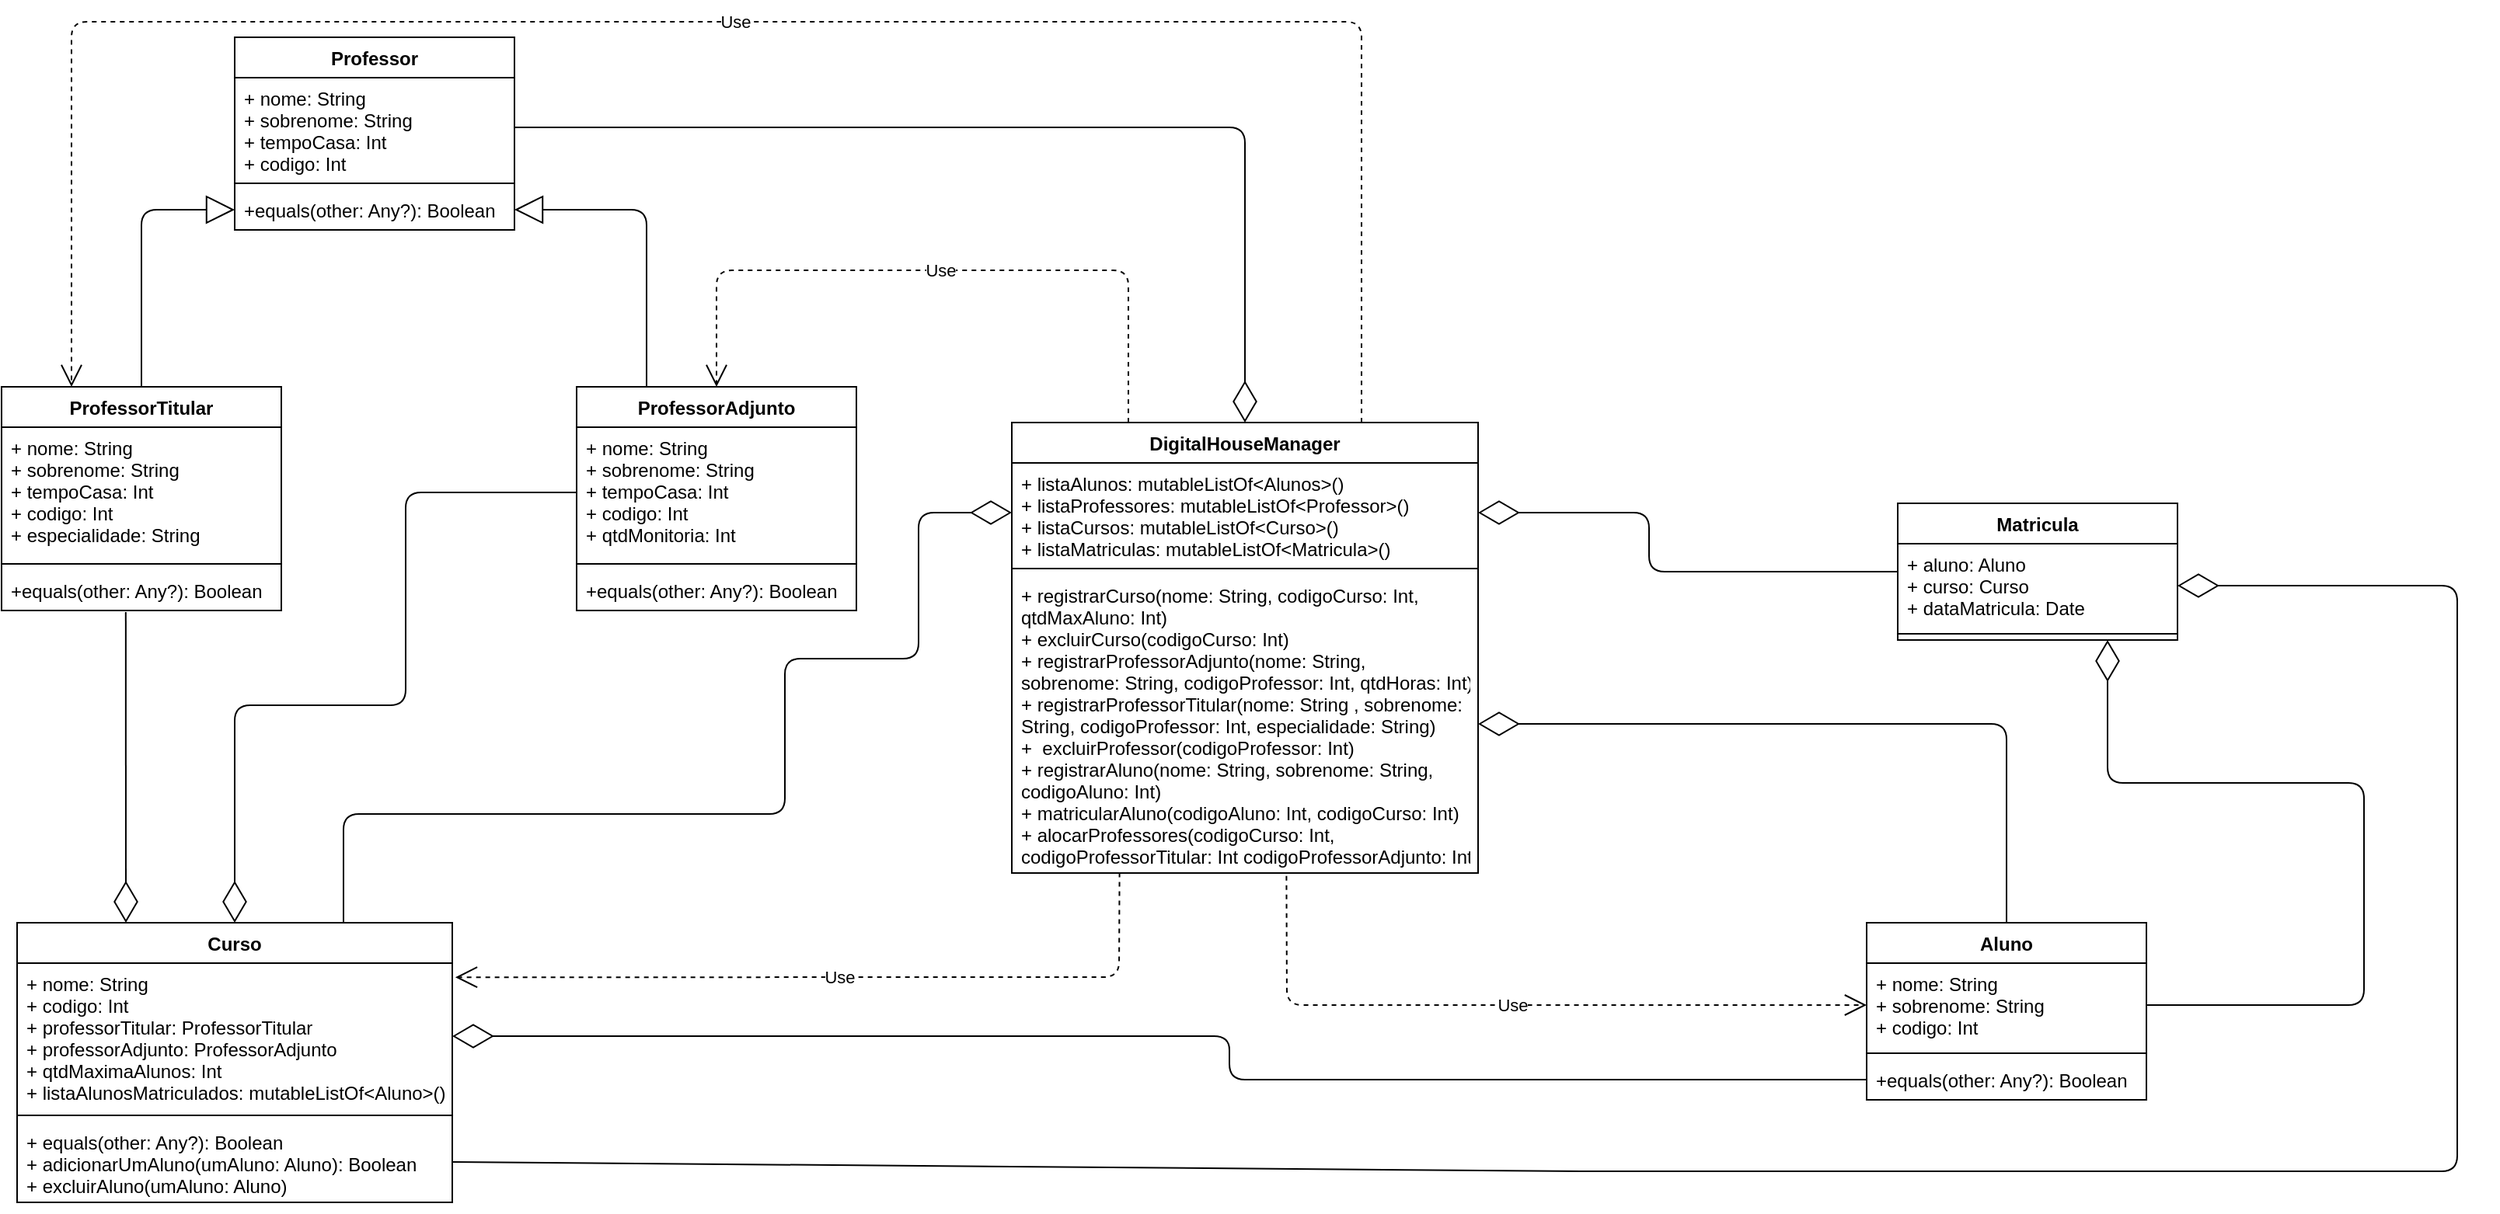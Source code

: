 <mxfile version="13.7.3" type="device"><diagram id="W5bJ98WTCNUcFuQnqq-C" name="Página-1"><mxGraphModel dx="765" dy="647" grid="1" gridSize="10" guides="1" tooltips="1" connect="1" arrows="1" fold="1" page="1" pageScale="1" pageWidth="827" pageHeight="1169" math="0" shadow="0"><root><mxCell id="0"/><mxCell id="1" parent="0"/><mxCell id="LvydxnMANj6FS6Y2i7AE-9" value="Professor" style="swimlane;fontStyle=1;align=center;verticalAlign=top;childLayout=stackLayout;horizontal=1;startSize=26;horizontalStack=0;resizeParent=1;resizeParentMax=0;resizeLast=0;collapsible=1;marginBottom=0;" vertex="1" parent="1"><mxGeometry x="180" y="40" width="180" height="124" as="geometry"/></mxCell><mxCell id="LvydxnMANj6FS6Y2i7AE-10" value="+ nome: String&#10;+ sobrenome: String&#10;+ tempoCasa: Int&#10;+ codigo: Int" style="text;strokeColor=none;fillColor=none;align=left;verticalAlign=top;spacingLeft=4;spacingRight=4;overflow=hidden;rotatable=0;points=[[0,0.5],[1,0.5]];portConstraint=eastwest;" vertex="1" parent="LvydxnMANj6FS6Y2i7AE-9"><mxGeometry y="26" width="180" height="64" as="geometry"/></mxCell><mxCell id="LvydxnMANj6FS6Y2i7AE-11" value="" style="line;strokeWidth=1;fillColor=none;align=left;verticalAlign=middle;spacingTop=-1;spacingLeft=3;spacingRight=3;rotatable=0;labelPosition=right;points=[];portConstraint=eastwest;" vertex="1" parent="LvydxnMANj6FS6Y2i7AE-9"><mxGeometry y="90" width="180" height="8" as="geometry"/></mxCell><mxCell id="LvydxnMANj6FS6Y2i7AE-12" value="+equals(other: Any?): Boolean " style="text;strokeColor=none;fillColor=none;align=left;verticalAlign=top;spacingLeft=4;spacingRight=4;overflow=hidden;rotatable=0;points=[[0,0.5],[1,0.5]];portConstraint=eastwest;" vertex="1" parent="LvydxnMANj6FS6Y2i7AE-9"><mxGeometry y="98" width="180" height="26" as="geometry"/></mxCell><mxCell id="LvydxnMANj6FS6Y2i7AE-21" value="" style="endArrow=block;endSize=16;endFill=0;html=1;exitX=0.5;exitY=0;exitDx=0;exitDy=0;entryX=0;entryY=0.5;entryDx=0;entryDy=0;" edge="1" parent="1" source="LvydxnMANj6FS6Y2i7AE-13" target="LvydxnMANj6FS6Y2i7AE-12"><mxGeometry width="160" relative="1" as="geometry"><mxPoint x="610" y="320" as="sourcePoint"/><mxPoint x="770" y="320" as="targetPoint"/><Array as="points"><mxPoint x="120" y="151"/></Array></mxGeometry></mxCell><mxCell id="LvydxnMANj6FS6Y2i7AE-13" value="ProfessorTitular" style="swimlane;fontStyle=1;align=center;verticalAlign=top;childLayout=stackLayout;horizontal=1;startSize=26;horizontalStack=0;resizeParent=1;resizeParentMax=0;resizeLast=0;collapsible=1;marginBottom=0;" vertex="1" parent="1"><mxGeometry x="30" y="265" width="180" height="144" as="geometry"/></mxCell><mxCell id="LvydxnMANj6FS6Y2i7AE-14" value="+ nome: String&#10;+ sobrenome: String&#10;+ tempoCasa: Int&#10;+ codigo: Int&#10;+ especialidade: String" style="text;strokeColor=none;fillColor=none;align=left;verticalAlign=top;spacingLeft=4;spacingRight=4;overflow=hidden;rotatable=0;points=[[0,0.5],[1,0.5]];portConstraint=eastwest;" vertex="1" parent="LvydxnMANj6FS6Y2i7AE-13"><mxGeometry y="26" width="180" height="84" as="geometry"/></mxCell><mxCell id="LvydxnMANj6FS6Y2i7AE-15" value="" style="line;strokeWidth=1;fillColor=none;align=left;verticalAlign=middle;spacingTop=-1;spacingLeft=3;spacingRight=3;rotatable=0;labelPosition=right;points=[];portConstraint=eastwest;" vertex="1" parent="LvydxnMANj6FS6Y2i7AE-13"><mxGeometry y="110" width="180" height="8" as="geometry"/></mxCell><mxCell id="LvydxnMANj6FS6Y2i7AE-16" value="+equals(other: Any?): Boolean " style="text;strokeColor=none;fillColor=none;align=left;verticalAlign=top;spacingLeft=4;spacingRight=4;overflow=hidden;rotatable=0;points=[[0,0.5],[1,0.5]];portConstraint=eastwest;" vertex="1" parent="LvydxnMANj6FS6Y2i7AE-13"><mxGeometry y="118" width="180" height="26" as="geometry"/></mxCell><mxCell id="LvydxnMANj6FS6Y2i7AE-22" value="" style="endArrow=block;endSize=16;endFill=0;html=1;entryX=1;entryY=0.5;entryDx=0;entryDy=0;exitX=0.25;exitY=0;exitDx=0;exitDy=0;" edge="1" parent="1" source="LvydxnMANj6FS6Y2i7AE-17" target="LvydxnMANj6FS6Y2i7AE-12"><mxGeometry width="160" relative="1" as="geometry"><mxPoint x="414" y="270" as="sourcePoint"/><mxPoint x="474" y="151" as="targetPoint"/><Array as="points"><mxPoint x="445" y="151"/></Array></mxGeometry></mxCell><mxCell id="LvydxnMANj6FS6Y2i7AE-30" value="" style="endArrow=diamondThin;endFill=0;endSize=24;html=1;entryX=0.25;entryY=0;entryDx=0;entryDy=0;exitX=0.444;exitY=1.038;exitDx=0;exitDy=0;exitPerimeter=0;" edge="1" parent="1" source="LvydxnMANj6FS6Y2i7AE-16" target="LvydxnMANj6FS6Y2i7AE-5"><mxGeometry width="160" relative="1" as="geometry"><mxPoint x="100" y="430" as="sourcePoint"/><mxPoint x="270" y="460" as="targetPoint"/><Array as="points"/></mxGeometry></mxCell><mxCell id="LvydxnMANj6FS6Y2i7AE-31" value="" style="endArrow=diamondThin;endFill=0;endSize=24;html=1;entryX=0.5;entryY=0;entryDx=0;entryDy=0;exitX=0;exitY=0.5;exitDx=0;exitDy=0;" edge="1" parent="1" source="LvydxnMANj6FS6Y2i7AE-18" target="LvydxnMANj6FS6Y2i7AE-5"><mxGeometry width="160" relative="1" as="geometry"><mxPoint x="464" y="411" as="sourcePoint"/><mxPoint x="520" y="450" as="targetPoint"/><Array as="points"><mxPoint x="290" y="333"/><mxPoint x="290" y="470"/><mxPoint x="180" y="470"/></Array></mxGeometry></mxCell><mxCell id="LvydxnMANj6FS6Y2i7AE-32" value="" style="endArrow=diamondThin;endFill=0;endSize=24;html=1;exitX=0;exitY=0.5;exitDx=0;exitDy=0;entryX=1;entryY=0.5;entryDx=0;entryDy=0;" edge="1" parent="1" source="LvydxnMANj6FS6Y2i7AE-4" target="LvydxnMANj6FS6Y2i7AE-6"><mxGeometry width="160" relative="1" as="geometry"><mxPoint x="610" y="450" as="sourcePoint"/><mxPoint x="600" y="763" as="targetPoint"/><Array as="points"><mxPoint x="820" y="711"/><mxPoint x="820" y="683"/></Array></mxGeometry></mxCell><mxCell id="LvydxnMANj6FS6Y2i7AE-37" value="" style="endArrow=diamondThin;endFill=0;endSize=24;html=1;entryX=1;entryY=0.5;entryDx=0;entryDy=0;exitX=1;exitY=0.5;exitDx=0;exitDy=0;" edge="1" parent="1" source="LvydxnMANj6FS6Y2i7AE-8" target="LvydxnMANj6FS6Y2i7AE-34"><mxGeometry width="160" relative="1" as="geometry"><mxPoint x="320" y="960" as="sourcePoint"/><mxPoint x="1510" y="390" as="targetPoint"/><Array as="points"><mxPoint x="1040" y="770"/><mxPoint x="1610" y="770"/><mxPoint x="1610" y="393"/></Array></mxGeometry></mxCell><mxCell id="LvydxnMANj6FS6Y2i7AE-38" value="" style="endArrow=diamondThin;endFill=0;endSize=24;html=1;exitX=1;exitY=0.5;exitDx=0;exitDy=0;entryX=0.75;entryY=1;entryDx=0;entryDy=0;" edge="1" parent="1" source="LvydxnMANj6FS6Y2i7AE-2" target="LvydxnMANj6FS6Y2i7AE-33"><mxGeometry width="160" relative="1" as="geometry"><mxPoint x="630" y="840" as="sourcePoint"/><mxPoint x="960" y="603" as="targetPoint"/><Array as="points"><mxPoint x="1550" y="663"/><mxPoint x="1550" y="520"/><mxPoint x="1385" y="520"/></Array></mxGeometry></mxCell><mxCell id="LvydxnMANj6FS6Y2i7AE-43" value="DigitalHouseManager&#10;" style="swimlane;fontStyle=1;align=center;verticalAlign=top;childLayout=stackLayout;horizontal=1;startSize=26;horizontalStack=0;resizeParent=1;resizeParentMax=0;resizeLast=0;collapsible=1;marginBottom=0;" vertex="1" parent="1"><mxGeometry x="680" y="288" width="300" height="290" as="geometry"/></mxCell><mxCell id="LvydxnMANj6FS6Y2i7AE-44" value="+ listaAlunos: mutableListOf&lt;Alunos&gt;()&#10;+ listaProfessores: mutableListOf&lt;Professor&gt;()&#10;+ listaCursos: mutableListOf&lt;Curso&gt;()&#10;+ listaMatriculas: mutableListOf&lt;Matricula&gt;()" style="text;strokeColor=none;fillColor=none;align=left;verticalAlign=top;spacingLeft=4;spacingRight=4;overflow=hidden;rotatable=0;points=[[0,0.5],[1,0.5]];portConstraint=eastwest;" vertex="1" parent="LvydxnMANj6FS6Y2i7AE-43"><mxGeometry y="26" width="300" height="64" as="geometry"/></mxCell><mxCell id="LvydxnMANj6FS6Y2i7AE-45" value="" style="line;strokeWidth=1;fillColor=none;align=left;verticalAlign=middle;spacingTop=-1;spacingLeft=3;spacingRight=3;rotatable=0;labelPosition=right;points=[];portConstraint=eastwest;" vertex="1" parent="LvydxnMANj6FS6Y2i7AE-43"><mxGeometry y="90" width="300" height="8" as="geometry"/></mxCell><mxCell id="LvydxnMANj6FS6Y2i7AE-51" value="+ registrarCurso(nome: String, codigoCurso: Int, &#10;qtdMaxAluno: Int)&#10;+ excluirCurso(codigoCurso: Int)&#10;+ registrarProfessorAdjunto(nome: String, &#10;sobrenome: String, codigoProfessor: Int, qtdHoras: Int)&#10;+ registrarProfessorTitular(nome: String , sobrenome: &#10;String, codigoProfessor: Int, especialidade: String)&#10;+  excluirProfessor(codigoProfessor: Int)&#10;+ registrarAluno(nome: String, sobrenome: String, &#10;codigoAluno: Int)&#10;+ matricularAluno(codigoAluno: Int, codigoCurso: Int)&#10;+ alocarProfessores(codigoCurso: Int,&#10;codigoProfessorTitular: Int codigoProfessorAdjunto: Int)" style="text;strokeColor=none;fillColor=none;align=left;verticalAlign=top;spacingLeft=4;spacingRight=4;overflow=hidden;rotatable=0;points=[[0,0.5],[1,0.5]];portConstraint=eastwest;" vertex="1" parent="LvydxnMANj6FS6Y2i7AE-43"><mxGeometry y="98" width="300" height="192" as="geometry"/></mxCell><mxCell id="LvydxnMANj6FS6Y2i7AE-47" value="" style="endArrow=diamondThin;endFill=0;endSize=24;html=1;exitX=1;exitY=0.5;exitDx=0;exitDy=0;entryX=0.5;entryY=0;entryDx=0;entryDy=0;" edge="1" parent="1" source="LvydxnMANj6FS6Y2i7AE-10" target="LvydxnMANj6FS6Y2i7AE-43"><mxGeometry width="160" relative="1" as="geometry"><mxPoint x="590" y="340" as="sourcePoint"/><mxPoint x="750" y="340" as="targetPoint"/><Array as="points"><mxPoint x="830" y="98"/></Array></mxGeometry></mxCell><mxCell id="LvydxnMANj6FS6Y2i7AE-48" value="" style="endArrow=diamondThin;endFill=0;endSize=24;html=1;exitX=0.5;exitY=0;exitDx=0;exitDy=0;" edge="1" parent="1" source="LvydxnMANj6FS6Y2i7AE-1" target="LvydxnMANj6FS6Y2i7AE-51"><mxGeometry width="160" relative="1" as="geometry"><mxPoint x="1310" y="730" as="sourcePoint"/><mxPoint x="825" y="690" as="targetPoint"/><Array as="points"><mxPoint x="1320" y="482"/></Array></mxGeometry></mxCell><mxCell id="LvydxnMANj6FS6Y2i7AE-49" value="" style="endArrow=diamondThin;endFill=0;endSize=24;html=1;exitX=0.75;exitY=0;exitDx=0;exitDy=0;entryX=0;entryY=0.5;entryDx=0;entryDy=0;" edge="1" parent="1" source="LvydxnMANj6FS6Y2i7AE-5" target="LvydxnMANj6FS6Y2i7AE-44"><mxGeometry width="160" relative="1" as="geometry"><mxPoint x="590" y="340" as="sourcePoint"/><mxPoint x="750" y="340" as="targetPoint"/><Array as="points"><mxPoint x="250" y="540"/><mxPoint x="534" y="540"/><mxPoint x="534" y="440"/><mxPoint x="620" y="440"/><mxPoint x="620" y="346"/></Array></mxGeometry></mxCell><mxCell id="LvydxnMANj6FS6Y2i7AE-50" value="" style="endArrow=diamondThin;endFill=0;endSize=24;html=1;exitX=0;exitY=0.5;exitDx=0;exitDy=0;entryX=1;entryY=0.5;entryDx=0;entryDy=0;" edge="1" parent="1" source="LvydxnMANj6FS6Y2i7AE-33" target="LvydxnMANj6FS6Y2i7AE-44"><mxGeometry width="160" relative="1" as="geometry"><mxPoint x="590" y="340" as="sourcePoint"/><mxPoint x="1050" y="350" as="targetPoint"/><Array as="points"><mxPoint x="1090" y="384"/><mxPoint x="1090" y="346"/></Array></mxGeometry></mxCell><mxCell id="LvydxnMANj6FS6Y2i7AE-17" value="ProfessorAdjunto" style="swimlane;fontStyle=1;align=center;verticalAlign=top;childLayout=stackLayout;horizontal=1;startSize=26;horizontalStack=0;resizeParent=1;resizeParentMax=0;resizeLast=0;collapsible=1;marginBottom=0;" vertex="1" parent="1"><mxGeometry x="400" y="265" width="180" height="144" as="geometry"/></mxCell><mxCell id="LvydxnMANj6FS6Y2i7AE-18" value="+ nome: String&#10;+ sobrenome: String&#10;+ tempoCasa: Int&#10;+ codigo: Int&#10;+ qtdMonitoria: Int" style="text;strokeColor=none;fillColor=none;align=left;verticalAlign=top;spacingLeft=4;spacingRight=4;overflow=hidden;rotatable=0;points=[[0,0.5],[1,0.5]];portConstraint=eastwest;" vertex="1" parent="LvydxnMANj6FS6Y2i7AE-17"><mxGeometry y="26" width="180" height="84" as="geometry"/></mxCell><mxCell id="LvydxnMANj6FS6Y2i7AE-19" value="" style="line;strokeWidth=1;fillColor=none;align=left;verticalAlign=middle;spacingTop=-1;spacingLeft=3;spacingRight=3;rotatable=0;labelPosition=right;points=[];portConstraint=eastwest;" vertex="1" parent="LvydxnMANj6FS6Y2i7AE-17"><mxGeometry y="110" width="180" height="8" as="geometry"/></mxCell><mxCell id="LvydxnMANj6FS6Y2i7AE-20" value="+equals(other: Any?): Boolean " style="text;strokeColor=none;fillColor=none;align=left;verticalAlign=top;spacingLeft=4;spacingRight=4;overflow=hidden;rotatable=0;points=[[0,0.5],[1,0.5]];portConstraint=eastwest;" vertex="1" parent="LvydxnMANj6FS6Y2i7AE-17"><mxGeometry y="118" width="180" height="26" as="geometry"/></mxCell><mxCell id="LvydxnMANj6FS6Y2i7AE-33" value="Matricula" style="swimlane;fontStyle=1;align=center;verticalAlign=top;childLayout=stackLayout;horizontal=1;startSize=26;horizontalStack=0;resizeParent=1;resizeParentMax=0;resizeLast=0;collapsible=1;marginBottom=0;" vertex="1" parent="1"><mxGeometry x="1250" y="340" width="180" height="88" as="geometry"/></mxCell><mxCell id="LvydxnMANj6FS6Y2i7AE-34" value="+ aluno: Aluno&#10;+ curso: Curso&#10;+ dataMatricula: Date" style="text;strokeColor=none;fillColor=none;align=left;verticalAlign=top;spacingLeft=4;spacingRight=4;overflow=hidden;rotatable=0;points=[[0,0.5],[1,0.5]];portConstraint=eastwest;" vertex="1" parent="LvydxnMANj6FS6Y2i7AE-33"><mxGeometry y="26" width="180" height="54" as="geometry"/></mxCell><mxCell id="LvydxnMANj6FS6Y2i7AE-35" value="" style="line;strokeWidth=1;fillColor=none;align=left;verticalAlign=middle;spacingTop=-1;spacingLeft=3;spacingRight=3;rotatable=0;labelPosition=right;points=[];portConstraint=eastwest;" vertex="1" parent="LvydxnMANj6FS6Y2i7AE-33"><mxGeometry y="80" width="180" height="8" as="geometry"/></mxCell><mxCell id="LvydxnMANj6FS6Y2i7AE-52" value="Use" style="endArrow=open;endSize=12;dashed=1;html=1;exitX=0.231;exitY=0.999;exitDx=0;exitDy=0;exitPerimeter=0;entryX=1.007;entryY=0.097;entryDx=0;entryDy=0;entryPerimeter=0;" edge="1" parent="1" source="LvydxnMANj6FS6Y2i7AE-51" target="LvydxnMANj6FS6Y2i7AE-6"><mxGeometry width="160" relative="1" as="geometry"><mxPoint x="1050" y="510" as="sourcePoint"/><mxPoint x="1210" y="510" as="targetPoint"/><Array as="points"><mxPoint x="749" y="645"/></Array></mxGeometry></mxCell><mxCell id="LvydxnMANj6FS6Y2i7AE-53" value="Use" style="endArrow=open;endSize=12;dashed=1;html=1;exitX=0.25;exitY=0;exitDx=0;exitDy=0;entryX=0.5;entryY=0;entryDx=0;entryDy=0;" edge="1" parent="1" source="LvydxnMANj6FS6Y2i7AE-43" target="LvydxnMANj6FS6Y2i7AE-17"><mxGeometry width="160" relative="1" as="geometry"><mxPoint x="759.3" y="587.808" as="sourcePoint"/><mxPoint x="331.96" y="855.118" as="targetPoint"/><Array as="points"><mxPoint x="755" y="190"/><mxPoint x="490" y="190"/></Array></mxGeometry></mxCell><mxCell id="LvydxnMANj6FS6Y2i7AE-54" value="Use" style="endArrow=open;endSize=12;dashed=1;html=1;exitX=0.75;exitY=0;exitDx=0;exitDy=0;entryX=0.25;entryY=0;entryDx=0;entryDy=0;" edge="1" parent="1" source="LvydxnMANj6FS6Y2i7AE-43" target="LvydxnMANj6FS6Y2i7AE-13"><mxGeometry width="160" relative="1" as="geometry"><mxPoint x="935.0" y="288" as="sourcePoint"/><mxPoint x="670.0" y="265" as="targetPoint"/><Array as="points"><mxPoint x="905" y="30"/><mxPoint x="75" y="30"/></Array></mxGeometry></mxCell><mxCell id="LvydxnMANj6FS6Y2i7AE-55" value="Use" style="endArrow=open;endSize=12;dashed=1;html=1;exitX=0.589;exitY=1.01;exitDx=0;exitDy=0;exitPerimeter=0;entryX=0;entryY=0.5;entryDx=0;entryDy=0;" edge="1" parent="1" source="LvydxnMANj6FS6Y2i7AE-51" target="LvydxnMANj6FS6Y2i7AE-2"><mxGeometry width="160" relative="1" as="geometry"><mxPoint x="1050" y="510" as="sourcePoint"/><mxPoint x="1210" y="510" as="targetPoint"/><Array as="points"><mxPoint x="857" y="663"/></Array></mxGeometry></mxCell><mxCell id="LvydxnMANj6FS6Y2i7AE-5" value="Curso" style="swimlane;fontStyle=1;align=center;verticalAlign=top;childLayout=stackLayout;horizontal=1;startSize=26;horizontalStack=0;resizeParent=1;resizeParentMax=0;resizeLast=0;collapsible=1;marginBottom=0;" vertex="1" parent="1"><mxGeometry x="40" y="610" width="280" height="180" as="geometry"/></mxCell><mxCell id="LvydxnMANj6FS6Y2i7AE-6" value="+ nome: String&#10;+ codigo: Int&#10;+ professorTitular: ProfessorTitular&#10;+ professorAdjunto: ProfessorAdjunto&#10;+ qtdMaximaAlunos: Int&#10;+ listaAlunosMatriculados: mutableListOf&lt;Aluno&gt;()" style="text;strokeColor=none;fillColor=none;align=left;verticalAlign=top;spacingLeft=4;spacingRight=4;overflow=hidden;rotatable=0;points=[[0,0.5],[1,0.5]];portConstraint=eastwest;" vertex="1" parent="LvydxnMANj6FS6Y2i7AE-5"><mxGeometry y="26" width="280" height="94" as="geometry"/></mxCell><mxCell id="LvydxnMANj6FS6Y2i7AE-7" value="" style="line;strokeWidth=1;fillColor=none;align=left;verticalAlign=middle;spacingTop=-1;spacingLeft=3;spacingRight=3;rotatable=0;labelPosition=right;points=[];portConstraint=eastwest;" vertex="1" parent="LvydxnMANj6FS6Y2i7AE-5"><mxGeometry y="120" width="280" height="8" as="geometry"/></mxCell><mxCell id="LvydxnMANj6FS6Y2i7AE-8" value="+ equals(other: Any?): Boolean &#10;+ adicionarUmAluno(umAluno: Aluno): Boolean&#10;+ excluirAluno(umAluno: Aluno)" style="text;strokeColor=none;fillColor=none;align=left;verticalAlign=top;spacingLeft=4;spacingRight=4;overflow=hidden;rotatable=0;points=[[0,0.5],[1,0.5]];portConstraint=eastwest;" vertex="1" parent="LvydxnMANj6FS6Y2i7AE-5"><mxGeometry y="128" width="280" height="52" as="geometry"/></mxCell><mxCell id="LvydxnMANj6FS6Y2i7AE-1" value="Aluno" style="swimlane;fontStyle=1;align=center;verticalAlign=top;childLayout=stackLayout;horizontal=1;startSize=26;horizontalStack=0;resizeParent=1;resizeParentMax=0;resizeLast=0;collapsible=1;marginBottom=0;" vertex="1" parent="1"><mxGeometry x="1230" y="610" width="180" height="114" as="geometry"/></mxCell><mxCell id="LvydxnMANj6FS6Y2i7AE-2" value="+ nome: String&#10;+ sobrenome: String&#10;+ codigo: Int" style="text;strokeColor=none;fillColor=none;align=left;verticalAlign=top;spacingLeft=4;spacingRight=4;overflow=hidden;rotatable=0;points=[[0,0.5],[1,0.5]];portConstraint=eastwest;" vertex="1" parent="LvydxnMANj6FS6Y2i7AE-1"><mxGeometry y="26" width="180" height="54" as="geometry"/></mxCell><mxCell id="LvydxnMANj6FS6Y2i7AE-3" value="" style="line;strokeWidth=1;fillColor=none;align=left;verticalAlign=middle;spacingTop=-1;spacingLeft=3;spacingRight=3;rotatable=0;labelPosition=right;points=[];portConstraint=eastwest;" vertex="1" parent="LvydxnMANj6FS6Y2i7AE-1"><mxGeometry y="80" width="180" height="8" as="geometry"/></mxCell><mxCell id="LvydxnMANj6FS6Y2i7AE-4" value="+equals(other: Any?): Boolean " style="text;strokeColor=none;fillColor=none;align=left;verticalAlign=top;spacingLeft=4;spacingRight=4;overflow=hidden;rotatable=0;points=[[0,0.5],[1,0.5]];portConstraint=eastwest;" vertex="1" parent="LvydxnMANj6FS6Y2i7AE-1"><mxGeometry y="88" width="180" height="26" as="geometry"/></mxCell></root></mxGraphModel></diagram></mxfile>